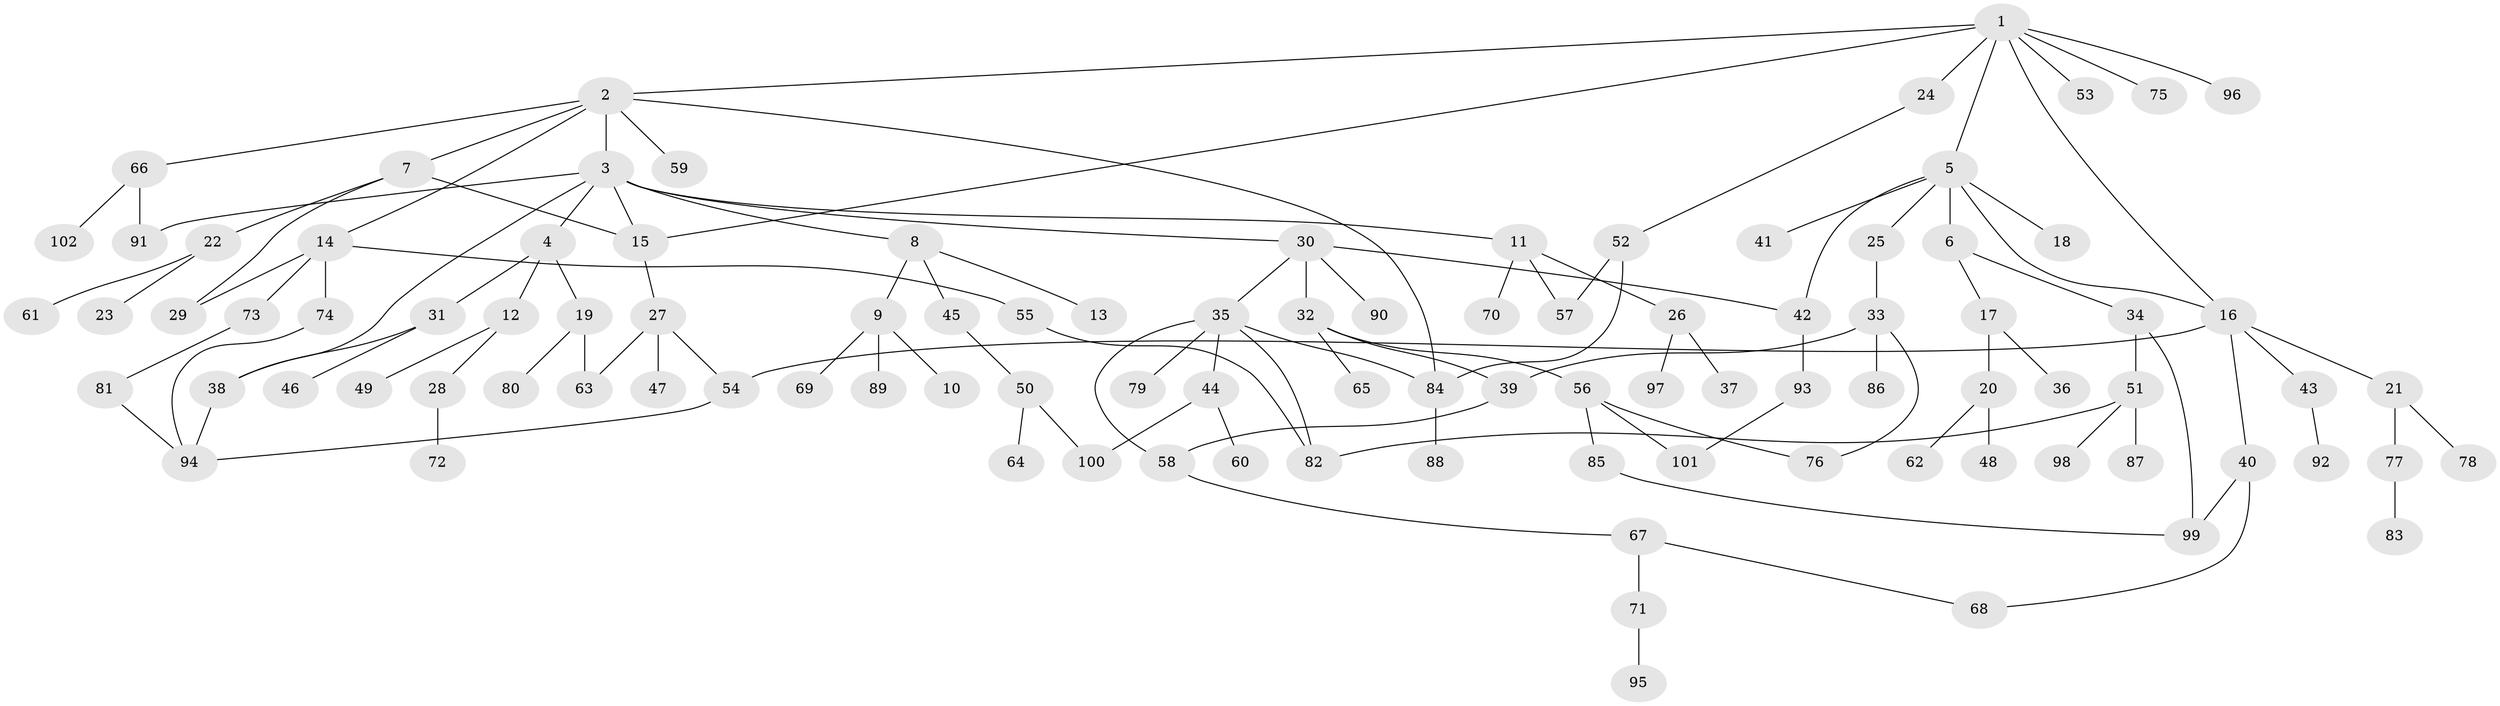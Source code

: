 // Generated by graph-tools (version 1.1) at 2025/34/03/09/25 02:34:00]
// undirected, 102 vertices, 126 edges
graph export_dot {
graph [start="1"]
  node [color=gray90,style=filled];
  1;
  2;
  3;
  4;
  5;
  6;
  7;
  8;
  9;
  10;
  11;
  12;
  13;
  14;
  15;
  16;
  17;
  18;
  19;
  20;
  21;
  22;
  23;
  24;
  25;
  26;
  27;
  28;
  29;
  30;
  31;
  32;
  33;
  34;
  35;
  36;
  37;
  38;
  39;
  40;
  41;
  42;
  43;
  44;
  45;
  46;
  47;
  48;
  49;
  50;
  51;
  52;
  53;
  54;
  55;
  56;
  57;
  58;
  59;
  60;
  61;
  62;
  63;
  64;
  65;
  66;
  67;
  68;
  69;
  70;
  71;
  72;
  73;
  74;
  75;
  76;
  77;
  78;
  79;
  80;
  81;
  82;
  83;
  84;
  85;
  86;
  87;
  88;
  89;
  90;
  91;
  92;
  93;
  94;
  95;
  96;
  97;
  98;
  99;
  100;
  101;
  102;
  1 -- 2;
  1 -- 5;
  1 -- 24;
  1 -- 53;
  1 -- 75;
  1 -- 96;
  1 -- 16;
  1 -- 15;
  2 -- 3;
  2 -- 7;
  2 -- 14;
  2 -- 59;
  2 -- 66;
  2 -- 84;
  3 -- 4;
  3 -- 8;
  3 -- 11;
  3 -- 30;
  3 -- 38;
  3 -- 91;
  3 -- 15;
  4 -- 12;
  4 -- 19;
  4 -- 31;
  5 -- 6;
  5 -- 16;
  5 -- 18;
  5 -- 25;
  5 -- 41;
  5 -- 42;
  6 -- 17;
  6 -- 34;
  7 -- 15;
  7 -- 22;
  7 -- 29;
  8 -- 9;
  8 -- 13;
  8 -- 45;
  9 -- 10;
  9 -- 69;
  9 -- 89;
  11 -- 26;
  11 -- 57;
  11 -- 70;
  12 -- 28;
  12 -- 49;
  14 -- 55;
  14 -- 73;
  14 -- 74;
  14 -- 29;
  15 -- 27;
  16 -- 21;
  16 -- 40;
  16 -- 43;
  16 -- 54;
  17 -- 20;
  17 -- 36;
  19 -- 63;
  19 -- 80;
  20 -- 48;
  20 -- 62;
  21 -- 77;
  21 -- 78;
  22 -- 23;
  22 -- 61;
  24 -- 52;
  25 -- 33;
  26 -- 37;
  26 -- 97;
  27 -- 47;
  27 -- 54;
  27 -- 63;
  28 -- 72;
  30 -- 32;
  30 -- 35;
  30 -- 42;
  30 -- 90;
  31 -- 38;
  31 -- 46;
  32 -- 56;
  32 -- 65;
  32 -- 39;
  33 -- 39;
  33 -- 86;
  33 -- 76;
  34 -- 51;
  34 -- 99;
  35 -- 44;
  35 -- 79;
  35 -- 82;
  35 -- 84;
  35 -- 58;
  38 -- 94;
  39 -- 58;
  40 -- 68;
  40 -- 99;
  42 -- 93;
  43 -- 92;
  44 -- 60;
  44 -- 100;
  45 -- 50;
  50 -- 64;
  50 -- 100;
  51 -- 87;
  51 -- 98;
  51 -- 82;
  52 -- 57;
  52 -- 84;
  54 -- 94;
  55 -- 82;
  56 -- 76;
  56 -- 85;
  56 -- 101;
  58 -- 67;
  66 -- 91;
  66 -- 102;
  67 -- 71;
  67 -- 68;
  71 -- 95;
  73 -- 81;
  74 -- 94;
  77 -- 83;
  81 -- 94;
  84 -- 88;
  85 -- 99;
  93 -- 101;
}
